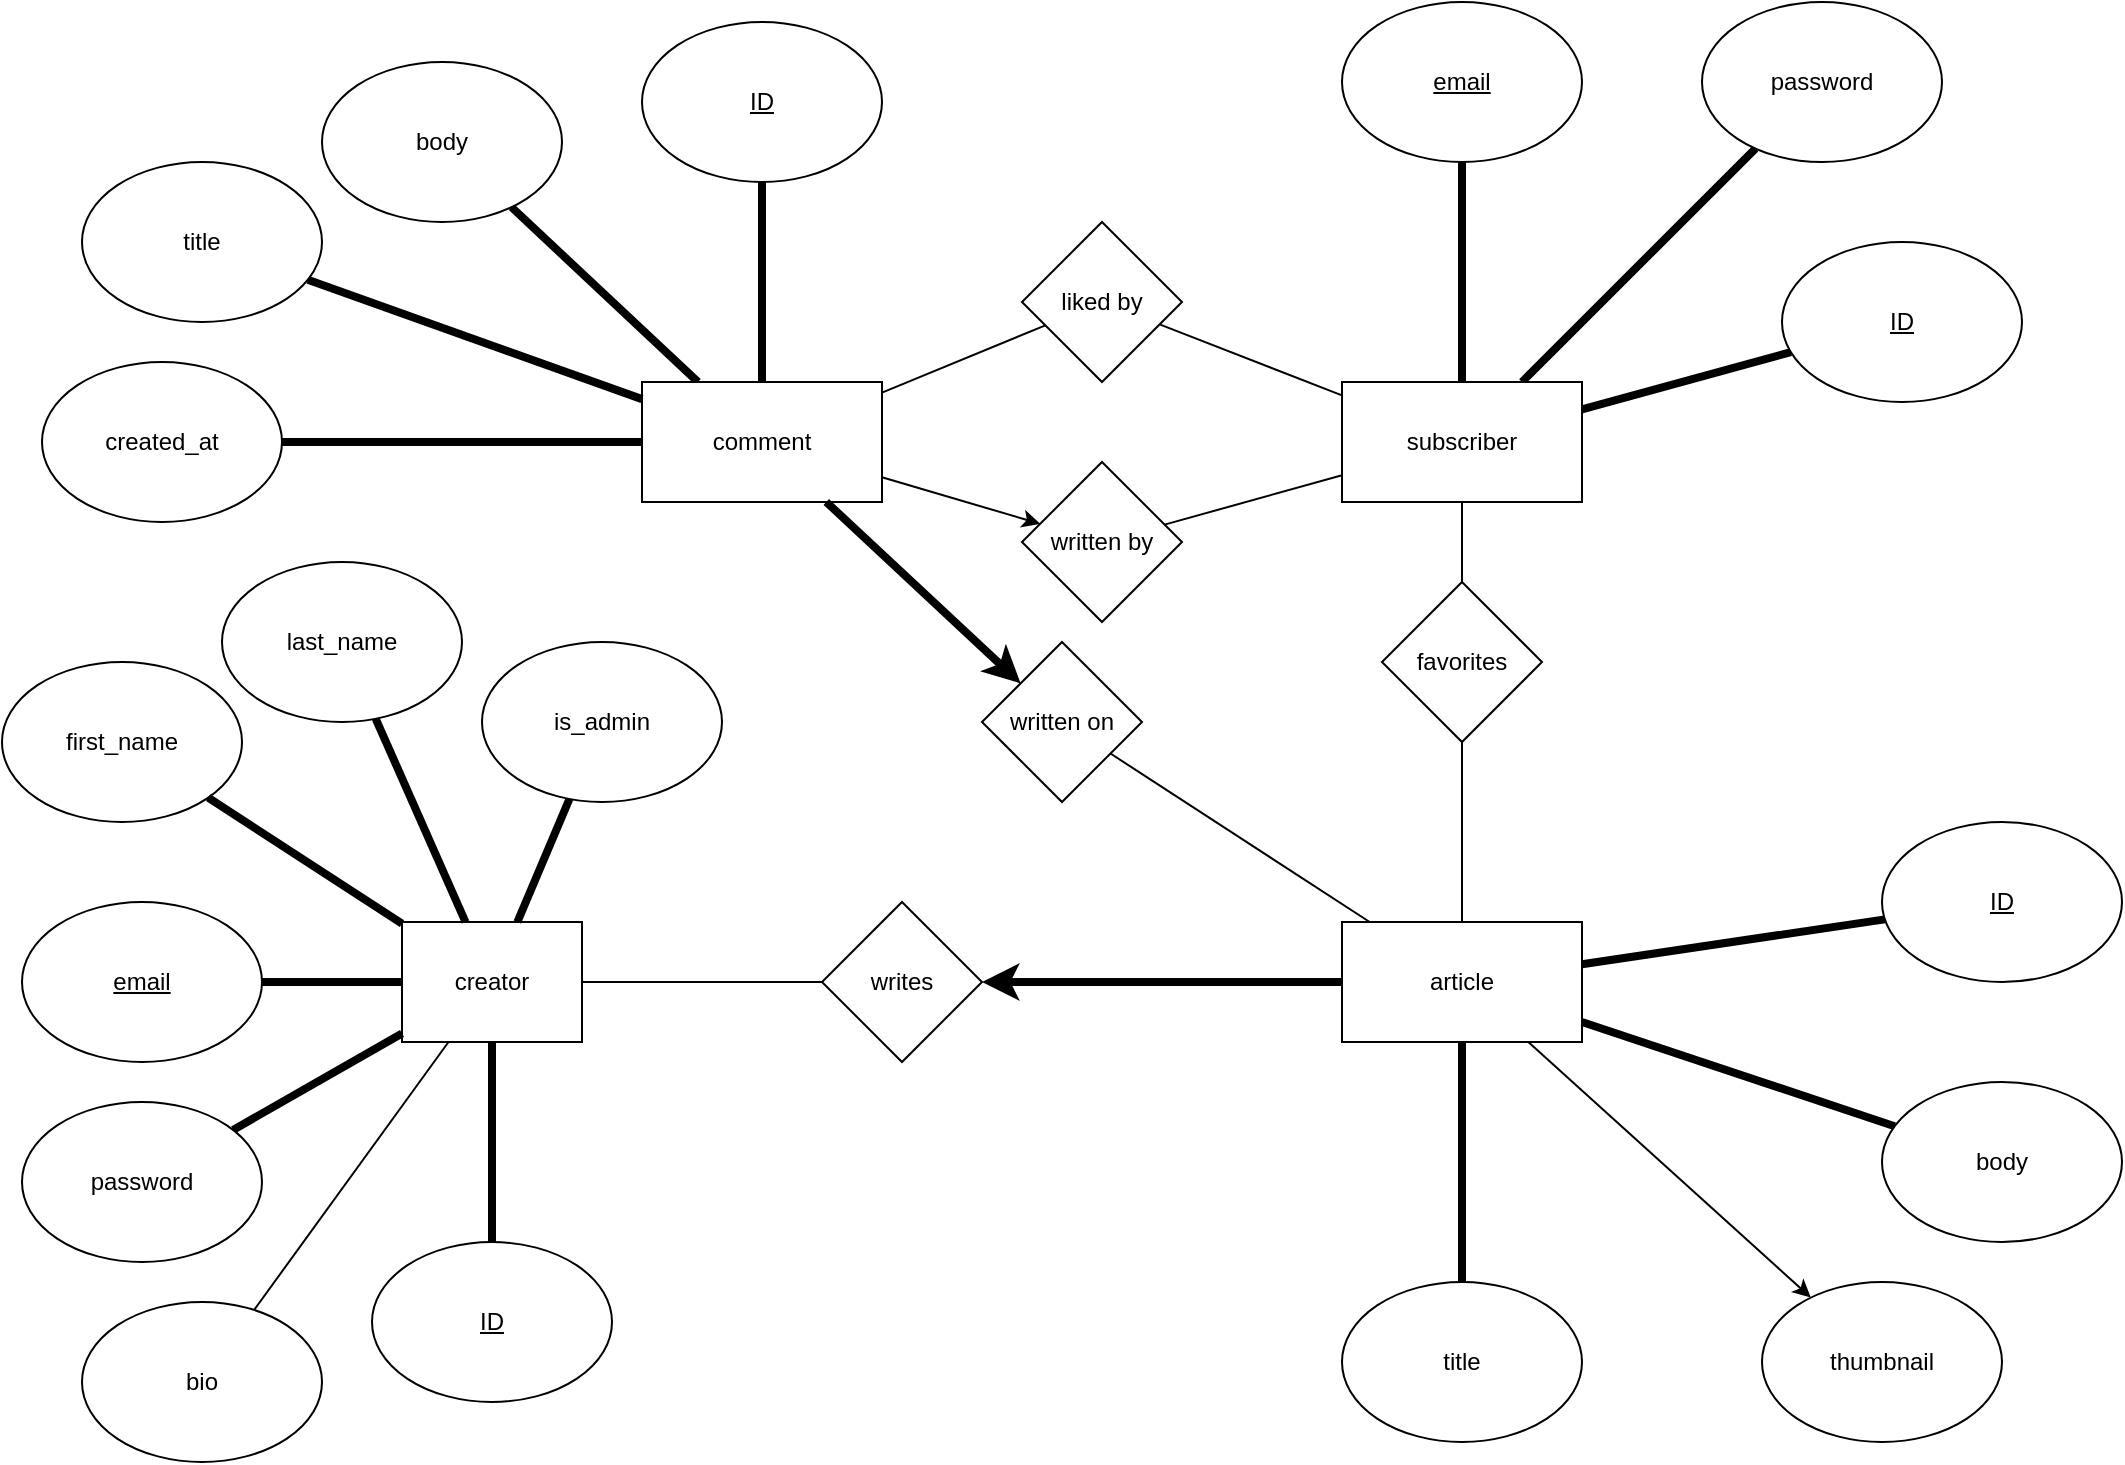 <mxfile>
    <diagram id="eY1fxKSQLcMMT7oPZf3J" name="Page-1">
        <mxGraphModel dx="1503" dy="1657" grid="1" gridSize="10" guides="1" tooltips="1" connect="1" arrows="1" fold="1" page="1" pageScale="1" pageWidth="850" pageHeight="1100" math="0" shadow="0">
            <root>
                <mxCell id="0"/>
                <mxCell id="1" parent="0"/>
                <mxCell id="59" style="edgeStyle=none;html=1;endArrow=none;endFill=0;" parent="1" source="56" target="57" edge="1">
                    <mxGeometry relative="1" as="geometry"/>
                </mxCell>
                <mxCell id="81" style="edgeStyle=none;html=1;endArrow=none;endFill=0;startArrow=none;startFill=0;" parent="1" source="79" target="56" edge="1">
                    <mxGeometry relative="1" as="geometry"/>
                </mxCell>
                <mxCell id="56" value="creator" style="rounded=0;whiteSpace=wrap;html=1;" parent="1" vertex="1">
                    <mxGeometry x="160" y="260" width="90" height="60" as="geometry"/>
                </mxCell>
                <mxCell id="57" value="writes" style="rhombus;whiteSpace=wrap;html=1;" parent="1" vertex="1">
                    <mxGeometry x="370" y="250" width="80" height="80" as="geometry"/>
                </mxCell>
                <mxCell id="60" style="edgeStyle=none;html=1;endArrow=none;endFill=0;strokeWidth=4;startArrow=classic;startFill=1;" parent="1" source="57" target="58" edge="1">
                    <mxGeometry relative="1" as="geometry">
                        <mxPoint x="540" y="140" as="sourcePoint"/>
                    </mxGeometry>
                </mxCell>
                <mxCell id="111" style="edgeStyle=none;html=1;strokeWidth=1;endArrow=none;endFill=0;startArrow=none;startFill=0;" parent="1" source="58" target="109" edge="1">
                    <mxGeometry relative="1" as="geometry"/>
                </mxCell>
                <mxCell id="58" value="article" style="rounded=0;whiteSpace=wrap;html=1;" parent="1" vertex="1">
                    <mxGeometry x="630" y="260" width="120" height="60" as="geometry"/>
                </mxCell>
                <mxCell id="62" style="edgeStyle=none;html=1;endArrow=none;endFill=0;strokeWidth=4;startArrow=none;startFill=0;" parent="1" source="61" target="56" edge="1">
                    <mxGeometry relative="1" as="geometry"/>
                </mxCell>
                <mxCell id="61" value="last_name" style="ellipse;whiteSpace=wrap;html=1;" parent="1" vertex="1">
                    <mxGeometry x="70" y="80" width="120" height="80" as="geometry"/>
                </mxCell>
                <mxCell id="64" style="edgeStyle=none;html=1;endArrow=none;endFill=0;strokeWidth=4;startArrow=none;startFill=0;" parent="1" source="56" target="63" edge="1">
                    <mxGeometry relative="1" as="geometry"/>
                </mxCell>
                <mxCell id="63" value="email" style="ellipse;whiteSpace=wrap;html=1;fontStyle=4" parent="1" vertex="1">
                    <mxGeometry x="-30" y="250" width="120" height="80" as="geometry"/>
                </mxCell>
                <mxCell id="72" style="edgeStyle=none;html=1;endArrow=none;endFill=0;strokeWidth=4;startArrow=none;startFill=0;" parent="1" source="58" target="65" edge="1">
                    <mxGeometry relative="1" as="geometry"/>
                </mxCell>
                <mxCell id="65" value="title" style="ellipse;whiteSpace=wrap;html=1;" parent="1" vertex="1">
                    <mxGeometry x="630" y="440" width="120" height="80" as="geometry"/>
                </mxCell>
                <mxCell id="71" style="edgeStyle=none;html=1;endArrow=none;endFill=0;strokeWidth=4;startArrow=none;startFill=0;" parent="1" source="58" target="66" edge="1">
                    <mxGeometry relative="1" as="geometry"/>
                </mxCell>
                <mxCell id="66" value="body" style="ellipse;whiteSpace=wrap;html=1;" parent="1" vertex="1">
                    <mxGeometry x="900" y="340" width="120" height="80" as="geometry"/>
                </mxCell>
                <mxCell id="76" style="edgeStyle=none;html=1;endArrow=none;endFill=0;strokeWidth=4;startArrow=none;startFill=0;" parent="1" source="67" target="75" edge="1">
                    <mxGeometry relative="1" as="geometry"/>
                </mxCell>
                <mxCell id="110" style="edgeStyle=none;html=1;strokeWidth=1;endArrow=none;endFill=0;" parent="1" source="67" target="109" edge="1">
                    <mxGeometry relative="1" as="geometry"/>
                </mxCell>
                <mxCell id="118" style="edgeStyle=none;html=1;endArrow=none;endFill=0;" parent="1" source="67" target="113" edge="1">
                    <mxGeometry relative="1" as="geometry"/>
                </mxCell>
                <mxCell id="124" style="edgeStyle=none;html=1;endArrow=none;endFill=0;" parent="1" source="67" target="122" edge="1">
                    <mxGeometry relative="1" as="geometry"/>
                </mxCell>
                <mxCell id="67" value="subscriber" style="rounded=0;whiteSpace=wrap;html=1;" parent="1" vertex="1">
                    <mxGeometry x="630" y="-10" width="120" height="60" as="geometry"/>
                </mxCell>
                <mxCell id="74" style="edgeStyle=none;html=1;endArrow=none;endFill=0;strokeWidth=4;startArrow=none;startFill=0;" parent="1" source="73" target="67" edge="1">
                    <mxGeometry relative="1" as="geometry"/>
                </mxCell>
                <mxCell id="73" value="email" style="ellipse;whiteSpace=wrap;html=1;fontStyle=4" parent="1" vertex="1">
                    <mxGeometry x="630" y="-200" width="120" height="80" as="geometry"/>
                </mxCell>
                <mxCell id="75" value="password" style="ellipse;whiteSpace=wrap;html=1;strokeWidth=1;" parent="1" vertex="1">
                    <mxGeometry x="810" y="-200" width="120" height="80" as="geometry"/>
                </mxCell>
                <mxCell id="78" style="edgeStyle=none;html=1;endArrow=classic;endFill=1;" parent="1" source="58" target="77" edge="1">
                    <mxGeometry relative="1" as="geometry"/>
                </mxCell>
                <mxCell id="77" value="thumbnail" style="ellipse;whiteSpace=wrap;html=1;" parent="1" vertex="1">
                    <mxGeometry x="840" y="440" width="120" height="80" as="geometry"/>
                </mxCell>
                <mxCell id="79" value="bio" style="ellipse;whiteSpace=wrap;html=1;" parent="1" vertex="1">
                    <mxGeometry y="450" width="120" height="80" as="geometry"/>
                </mxCell>
                <mxCell id="84" style="edgeStyle=none;html=1;strokeWidth=4;endArrow=none;endFill=0;startArrow=none;startFill=0;" parent="1" source="58" target="83" edge="1">
                    <mxGeometry relative="1" as="geometry"/>
                </mxCell>
                <mxCell id="83" value="ID" style="ellipse;whiteSpace=wrap;html=1;strokeWidth=1;fontStyle=4" parent="1" vertex="1">
                    <mxGeometry x="900" y="210" width="120" height="80" as="geometry"/>
                </mxCell>
                <mxCell id="106" style="edgeStyle=none;html=1;strokeWidth=4;endArrow=none;endFill=0;startArrow=none;startFill=0;" parent="1" source="103" target="67" edge="1">
                    <mxGeometry relative="1" as="geometry"/>
                </mxCell>
                <mxCell id="103" value="ID" style="ellipse;whiteSpace=wrap;html=1;strokeWidth=1;fontStyle=4" parent="1" vertex="1">
                    <mxGeometry x="850" y="-80" width="120" height="80" as="geometry"/>
                </mxCell>
                <mxCell id="105" style="edgeStyle=none;html=1;strokeWidth=4;endArrow=none;endFill=0;startArrow=none;startFill=0;" parent="1" source="104" target="56" edge="1">
                    <mxGeometry relative="1" as="geometry"/>
                </mxCell>
                <mxCell id="104" value="ID" style="ellipse;whiteSpace=wrap;html=1;strokeWidth=1;fontStyle=4" parent="1" vertex="1">
                    <mxGeometry x="145" y="420" width="120" height="80" as="geometry"/>
                </mxCell>
                <mxCell id="109" value="favorites" style="rhombus;whiteSpace=wrap;html=1;" parent="1" vertex="1">
                    <mxGeometry x="650" y="90" width="80" height="80" as="geometry"/>
                </mxCell>
                <mxCell id="117" style="edgeStyle=none;html=1;" parent="1" source="112" target="113" edge="1">
                    <mxGeometry relative="1" as="geometry"/>
                </mxCell>
                <mxCell id="123" style="edgeStyle=none;html=1;endArrow=none;endFill=0;" parent="1" source="112" target="122" edge="1">
                    <mxGeometry relative="1" as="geometry"/>
                </mxCell>
                <mxCell id="125" style="edgeStyle=none;html=1;endArrow=none;endFill=0;strokeWidth=4;startArrow=none;startFill=0;" parent="1" source="112" target="119" edge="1">
                    <mxGeometry relative="1" as="geometry"/>
                </mxCell>
                <mxCell id="126" style="edgeStyle=none;html=1;endArrow=none;endFill=0;strokeWidth=4;startArrow=none;startFill=0;" parent="1" source="112" target="120" edge="1">
                    <mxGeometry relative="1" as="geometry"/>
                </mxCell>
                <mxCell id="112" value="comment" style="rounded=0;whiteSpace=wrap;html=1;" parent="1" vertex="1">
                    <mxGeometry x="280" y="-10" width="120" height="60" as="geometry"/>
                </mxCell>
                <mxCell id="113" value="written by" style="rhombus;whiteSpace=wrap;html=1;" parent="1" vertex="1">
                    <mxGeometry x="470" y="30" width="80" height="80" as="geometry"/>
                </mxCell>
                <mxCell id="119" value="ID" style="ellipse;whiteSpace=wrap;html=1;fontStyle=4" parent="1" vertex="1">
                    <mxGeometry x="280" y="-190" width="120" height="80" as="geometry"/>
                </mxCell>
                <mxCell id="120" value="body" style="ellipse;whiteSpace=wrap;html=1;" parent="1" vertex="1">
                    <mxGeometry x="120" y="-170" width="120" height="80" as="geometry"/>
                </mxCell>
                <mxCell id="122" value="liked by" style="rhombus;whiteSpace=wrap;html=1;" parent="1" vertex="1">
                    <mxGeometry x="470" y="-90" width="80" height="80" as="geometry"/>
                </mxCell>
                <mxCell id="127" value="first_name" style="ellipse;whiteSpace=wrap;html=1;" parent="1" vertex="1">
                    <mxGeometry x="-40" y="130" width="120" height="80" as="geometry"/>
                </mxCell>
                <mxCell id="128" style="edgeStyle=none;html=1;endArrow=none;endFill=0;strokeWidth=4;startArrow=none;startFill=0;" parent="1" source="127" target="56" edge="1">
                    <mxGeometry relative="1" as="geometry">
                        <mxPoint x="215" y="170" as="sourcePoint"/>
                        <mxPoint x="215" y="270" as="targetPoint"/>
                    </mxGeometry>
                </mxCell>
                <mxCell id="129" style="edgeStyle=none;html=1;endArrow=none;endFill=0;strokeWidth=4;startArrow=none;startFill=0;" parent="1" source="56" target="130" edge="1">
                    <mxGeometry relative="1" as="geometry">
                        <mxPoint x="265" y="280" as="sourcePoint"/>
                    </mxGeometry>
                </mxCell>
                <mxCell id="130" value="password" style="ellipse;whiteSpace=wrap;html=1;strokeWidth=1;" parent="1" vertex="1">
                    <mxGeometry x="-30" y="350" width="120" height="80" as="geometry"/>
                </mxCell>
                <mxCell id="131" style="edgeStyle=none;html=1;endArrow=none;endFill=0;strokeWidth=4;startArrow=none;startFill=0;" parent="1" source="56" target="132" edge="1">
                    <mxGeometry relative="1" as="geometry">
                        <mxPoint x="170" y="325.714" as="sourcePoint"/>
                    </mxGeometry>
                </mxCell>
                <mxCell id="132" value="is_admin" style="ellipse;whiteSpace=wrap;html=1;strokeWidth=1;" parent="1" vertex="1">
                    <mxGeometry x="200" y="120" width="120" height="80" as="geometry"/>
                </mxCell>
                <mxCell id="133" style="edgeStyle=none;html=1;endArrow=none;endFill=0;strokeWidth=4;startArrow=none;startFill=0;" parent="1" source="112" target="134" edge="1">
                    <mxGeometry relative="1" as="geometry">
                        <mxPoint x="178" y="40" as="sourcePoint"/>
                    </mxGeometry>
                </mxCell>
                <mxCell id="134" value="created_at" style="ellipse;whiteSpace=wrap;html=1;" parent="1" vertex="1">
                    <mxGeometry x="-20" y="-20" width="120" height="80" as="geometry"/>
                </mxCell>
                <mxCell id="135" style="edgeStyle=none;html=1;endArrow=none;endFill=0;strokeWidth=4;startArrow=none;startFill=0;" edge="1" parent="1" target="136" source="112">
                    <mxGeometry relative="1" as="geometry">
                        <mxPoint x="178" y="130" as="sourcePoint"/>
                    </mxGeometry>
                </mxCell>
                <mxCell id="136" value="title" style="ellipse;whiteSpace=wrap;html=1;" vertex="1" parent="1">
                    <mxGeometry y="-120" width="120" height="80" as="geometry"/>
                </mxCell>
                <mxCell id="138" style="edgeStyle=none;html=1;strokeWidth=4;" edge="1" parent="1" source="112" target="137">
                    <mxGeometry relative="1" as="geometry"/>
                </mxCell>
                <mxCell id="139" style="edgeStyle=none;html=1;endArrow=none;endFill=0;" edge="1" parent="1" source="137" target="58">
                    <mxGeometry relative="1" as="geometry"/>
                </mxCell>
                <mxCell id="137" value="written on" style="rhombus;whiteSpace=wrap;html=1;" vertex="1" parent="1">
                    <mxGeometry x="450" y="120" width="80" height="80" as="geometry"/>
                </mxCell>
            </root>
        </mxGraphModel>
    </diagram>
</mxfile>